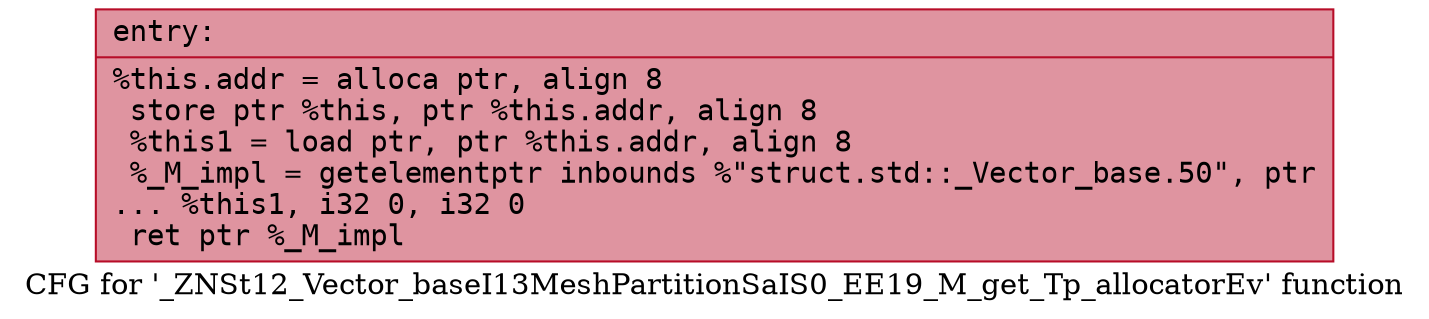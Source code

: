 digraph "CFG for '_ZNSt12_Vector_baseI13MeshPartitionSaIS0_EE19_M_get_Tp_allocatorEv' function" {
	label="CFG for '_ZNSt12_Vector_baseI13MeshPartitionSaIS0_EE19_M_get_Tp_allocatorEv' function";

	Node0x55dab483b920 [shape=record,color="#b70d28ff", style=filled, fillcolor="#b70d2870" fontname="Courier",label="{entry:\l|  %this.addr = alloca ptr, align 8\l  store ptr %this, ptr %this.addr, align 8\l  %this1 = load ptr, ptr %this.addr, align 8\l  %_M_impl = getelementptr inbounds %\"struct.std::_Vector_base.50\", ptr\l... %this1, i32 0, i32 0\l  ret ptr %_M_impl\l}"];
}
